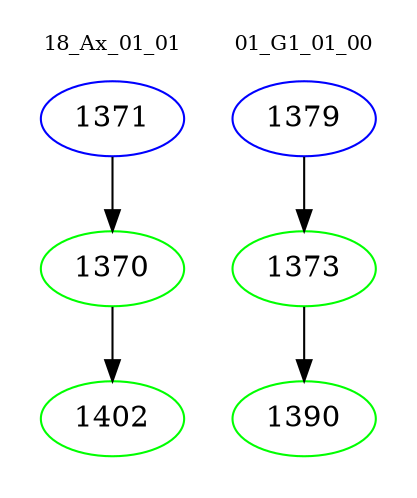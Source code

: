 digraph{
subgraph cluster_0 {
color = white
label = "18_Ax_01_01";
fontsize=10;
T0_1371 [label="1371", color="blue"]
T0_1371 -> T0_1370 [color="black"]
T0_1370 [label="1370", color="green"]
T0_1370 -> T0_1402 [color="black"]
T0_1402 [label="1402", color="green"]
}
subgraph cluster_1 {
color = white
label = "01_G1_01_00";
fontsize=10;
T1_1379 [label="1379", color="blue"]
T1_1379 -> T1_1373 [color="black"]
T1_1373 [label="1373", color="green"]
T1_1373 -> T1_1390 [color="black"]
T1_1390 [label="1390", color="green"]
}
}
